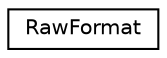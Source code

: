 digraph "Graphical Class Hierarchy"
{
 // INTERACTIVE_SVG=YES
 // LATEX_PDF_SIZE
  edge [fontname="Helvetica",fontsize="10",labelfontname="Helvetica",labelfontsize="10"];
  node [fontname="Helvetica",fontsize="10",shape=record];
  rankdir="LR";
  Node0 [label="RawFormat",height=0.2,width=0.4,color="black", fillcolor="white", style="filled",URL="$class_raw_format.html",tooltip=" "];
}
